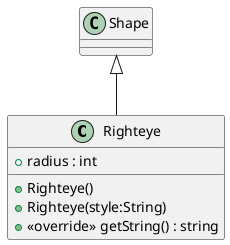 @startuml
class Righteye {
    + radius : int
    + Righteye()
    + Righteye(style:String)
    + <<override>> getString() : string
}
Shape <|-- Righteye
@enduml
